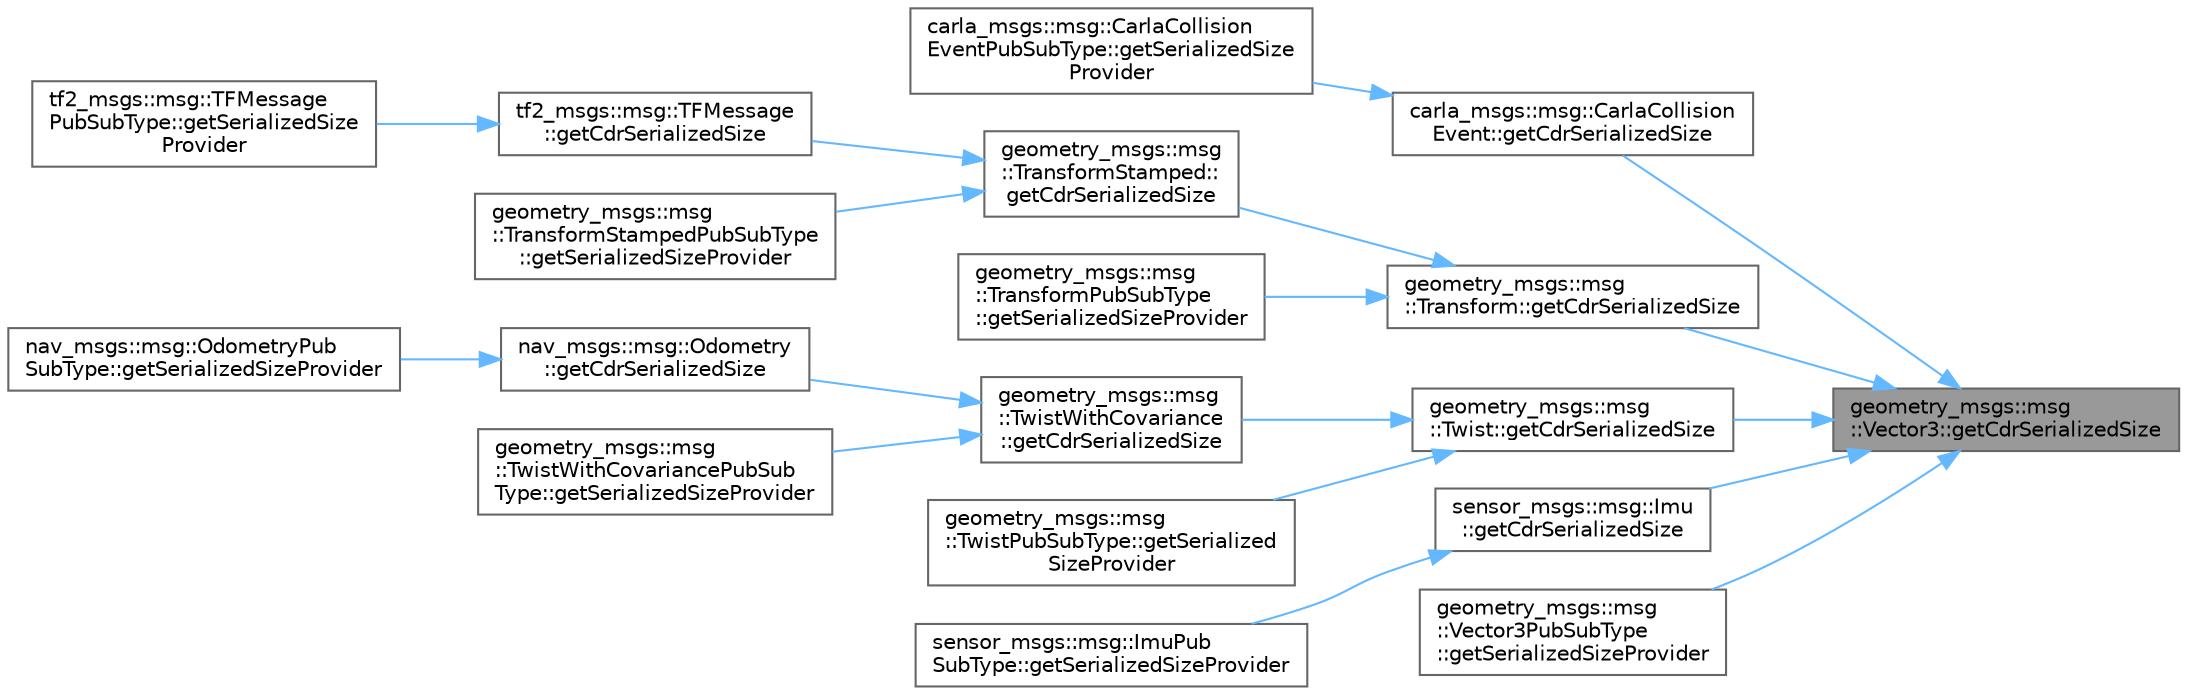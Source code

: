 digraph "geometry_msgs::msg::Vector3::getCdrSerializedSize"
{
 // INTERACTIVE_SVG=YES
 // LATEX_PDF_SIZE
  bgcolor="transparent";
  edge [fontname=Helvetica,fontsize=10,labelfontname=Helvetica,labelfontsize=10];
  node [fontname=Helvetica,fontsize=10,shape=box,height=0.2,width=0.4];
  rankdir="RL";
  Node1 [id="Node000001",label="geometry_msgs::msg\l::Vector3::getCdrSerializedSize",height=0.2,width=0.4,color="gray40", fillcolor="grey60", style="filled", fontcolor="black",tooltip="This function returns the serialized size of a data depending on the buffer alignment."];
  Node1 -> Node2 [id="edge1_Node000001_Node000002",dir="back",color="steelblue1",style="solid",tooltip=" "];
  Node2 [id="Node000002",label="carla_msgs::msg::CarlaCollision\lEvent::getCdrSerializedSize",height=0.2,width=0.4,color="grey40", fillcolor="white", style="filled",URL="$d5/d0c/classcarla__msgs_1_1msg_1_1CarlaCollisionEvent.html#abed4f4b9c6a6e2ca2620093bca955f01",tooltip="This function returns the serialized size of a data depending on the buffer alignment."];
  Node2 -> Node3 [id="edge2_Node000002_Node000003",dir="back",color="steelblue1",style="solid",tooltip=" "];
  Node3 [id="Node000003",label="carla_msgs::msg::CarlaCollision\lEventPubSubType::getSerializedSize\lProvider",height=0.2,width=0.4,color="grey40", fillcolor="white", style="filled",URL="$d8/db8/classcarla__msgs_1_1msg_1_1CarlaCollisionEventPubSubType.html#af86845367006125d6ae21fd127add9ab",tooltip=" "];
  Node1 -> Node4 [id="edge3_Node000001_Node000004",dir="back",color="steelblue1",style="solid",tooltip=" "];
  Node4 [id="Node000004",label="geometry_msgs::msg\l::Transform::getCdrSerializedSize",height=0.2,width=0.4,color="grey40", fillcolor="white", style="filled",URL="$d6/d5a/classgeometry__msgs_1_1msg_1_1Transform.html#a2c265f59d89d3b05d617dc948d9c19b9",tooltip="This function returns the serialized size of a data depending on the buffer alignment."];
  Node4 -> Node5 [id="edge4_Node000004_Node000005",dir="back",color="steelblue1",style="solid",tooltip=" "];
  Node5 [id="Node000005",label="geometry_msgs::msg\l::TransformStamped::\lgetCdrSerializedSize",height=0.2,width=0.4,color="grey40", fillcolor="white", style="filled",URL="$dc/d01/classgeometry__msgs_1_1msg_1_1TransformStamped.html#a4222cca48a2ef9582346b5644584e5b9",tooltip="This function returns the serialized size of a data depending on the buffer alignment."];
  Node5 -> Node6 [id="edge5_Node000005_Node000006",dir="back",color="steelblue1",style="solid",tooltip=" "];
  Node6 [id="Node000006",label="tf2_msgs::msg::TFMessage\l::getCdrSerializedSize",height=0.2,width=0.4,color="grey40", fillcolor="white", style="filled",URL="$d2/df4/classtf2__msgs_1_1msg_1_1TFMessage.html#a13b09d556a6f9d0914e1ac927b1b3502",tooltip="This function returns the serialized size of a data depending on the buffer alignment."];
  Node6 -> Node7 [id="edge6_Node000006_Node000007",dir="back",color="steelblue1",style="solid",tooltip=" "];
  Node7 [id="Node000007",label="tf2_msgs::msg::TFMessage\lPubSubType::getSerializedSize\lProvider",height=0.2,width=0.4,color="grey40", fillcolor="white", style="filled",URL="$d4/d71/classtf2__msgs_1_1msg_1_1TFMessagePubSubType.html#a2b6367ac8ee0956eae0ace0181ecdfb3",tooltip=" "];
  Node5 -> Node8 [id="edge7_Node000005_Node000008",dir="back",color="steelblue1",style="solid",tooltip=" "];
  Node8 [id="Node000008",label="geometry_msgs::msg\l::TransformStampedPubSubType\l::getSerializedSizeProvider",height=0.2,width=0.4,color="grey40", fillcolor="white", style="filled",URL="$d0/d21/classgeometry__msgs_1_1msg_1_1TransformStampedPubSubType.html#a4d69517b613ea26907147e05d28d29d3",tooltip=" "];
  Node4 -> Node9 [id="edge8_Node000004_Node000009",dir="back",color="steelblue1",style="solid",tooltip=" "];
  Node9 [id="Node000009",label="geometry_msgs::msg\l::TransformPubSubType\l::getSerializedSizeProvider",height=0.2,width=0.4,color="grey40", fillcolor="white", style="filled",URL="$d7/d54/classgeometry__msgs_1_1msg_1_1TransformPubSubType.html#aaa86e1ea74d90d1bff2eaaf656590341",tooltip=" "];
  Node1 -> Node10 [id="edge9_Node000001_Node000010",dir="back",color="steelblue1",style="solid",tooltip=" "];
  Node10 [id="Node000010",label="geometry_msgs::msg\l::Twist::getCdrSerializedSize",height=0.2,width=0.4,color="grey40", fillcolor="white", style="filled",URL="$d0/d19/classgeometry__msgs_1_1msg_1_1Twist.html#a8d53a43431d10642ea8f337aea881c5d",tooltip="This function returns the serialized size of a data depending on the buffer alignment."];
  Node10 -> Node11 [id="edge10_Node000010_Node000011",dir="back",color="steelblue1",style="solid",tooltip=" "];
  Node11 [id="Node000011",label="geometry_msgs::msg\l::TwistWithCovariance\l::getCdrSerializedSize",height=0.2,width=0.4,color="grey40", fillcolor="white", style="filled",URL="$d2/d2f/classgeometry__msgs_1_1msg_1_1TwistWithCovariance.html#ae69e0ab3d6d949df7d8ad7ea644b3361",tooltip="This function returns the serialized size of a data depending on the buffer alignment."];
  Node11 -> Node12 [id="edge11_Node000011_Node000012",dir="back",color="steelblue1",style="solid",tooltip=" "];
  Node12 [id="Node000012",label="nav_msgs::msg::Odometry\l::getCdrSerializedSize",height=0.2,width=0.4,color="grey40", fillcolor="white", style="filled",URL="$d3/d69/classnav__msgs_1_1msg_1_1Odometry.html#abeb384ad22595b0a91148a24a52bdc6e",tooltip="This function returns the serialized size of a data depending on the buffer alignment."];
  Node12 -> Node13 [id="edge12_Node000012_Node000013",dir="back",color="steelblue1",style="solid",tooltip=" "];
  Node13 [id="Node000013",label="nav_msgs::msg::OdometryPub\lSubType::getSerializedSizeProvider",height=0.2,width=0.4,color="grey40", fillcolor="white", style="filled",URL="$dc/dc5/classnav__msgs_1_1msg_1_1OdometryPubSubType.html#a0b4cb75674ddd79517eaa3f9c8afa802",tooltip=" "];
  Node11 -> Node14 [id="edge13_Node000011_Node000014",dir="back",color="steelblue1",style="solid",tooltip=" "];
  Node14 [id="Node000014",label="geometry_msgs::msg\l::TwistWithCovariancePubSub\lType::getSerializedSizeProvider",height=0.2,width=0.4,color="grey40", fillcolor="white", style="filled",URL="$d7/d1f/classgeometry__msgs_1_1msg_1_1TwistWithCovariancePubSubType.html#a408e860efd9dc79cd5c7e3ae45b81682",tooltip=" "];
  Node10 -> Node15 [id="edge14_Node000010_Node000015",dir="back",color="steelblue1",style="solid",tooltip=" "];
  Node15 [id="Node000015",label="geometry_msgs::msg\l::TwistPubSubType::getSerialized\lSizeProvider",height=0.2,width=0.4,color="grey40", fillcolor="white", style="filled",URL="$d1/d91/classgeometry__msgs_1_1msg_1_1TwistPubSubType.html#a0b4c17866dbb3f15d03a2563bf695195",tooltip=" "];
  Node1 -> Node16 [id="edge15_Node000001_Node000016",dir="back",color="steelblue1",style="solid",tooltip=" "];
  Node16 [id="Node000016",label="sensor_msgs::msg::Imu\l::getCdrSerializedSize",height=0.2,width=0.4,color="grey40", fillcolor="white", style="filled",URL="$d2/d06/classsensor__msgs_1_1msg_1_1Imu.html#af8d4e4c514f1102dde56914e99918012",tooltip="This function returns the serialized size of a data depending on the buffer alignment."];
  Node16 -> Node17 [id="edge16_Node000016_Node000017",dir="back",color="steelblue1",style="solid",tooltip=" "];
  Node17 [id="Node000017",label="sensor_msgs::msg::ImuPub\lSubType::getSerializedSizeProvider",height=0.2,width=0.4,color="grey40", fillcolor="white", style="filled",URL="$d5/dcf/classsensor__msgs_1_1msg_1_1ImuPubSubType.html#a2b6239826e7a5ce54d42d23981e44b87",tooltip=" "];
  Node1 -> Node18 [id="edge17_Node000001_Node000018",dir="back",color="steelblue1",style="solid",tooltip=" "];
  Node18 [id="Node000018",label="geometry_msgs::msg\l::Vector3PubSubType\l::getSerializedSizeProvider",height=0.2,width=0.4,color="grey40", fillcolor="white", style="filled",URL="$d8/d74/classgeometry__msgs_1_1msg_1_1Vector3PubSubType.html#a8f061e64d4f5ef2f52f84a2c7d80f2af",tooltip=" "];
}
